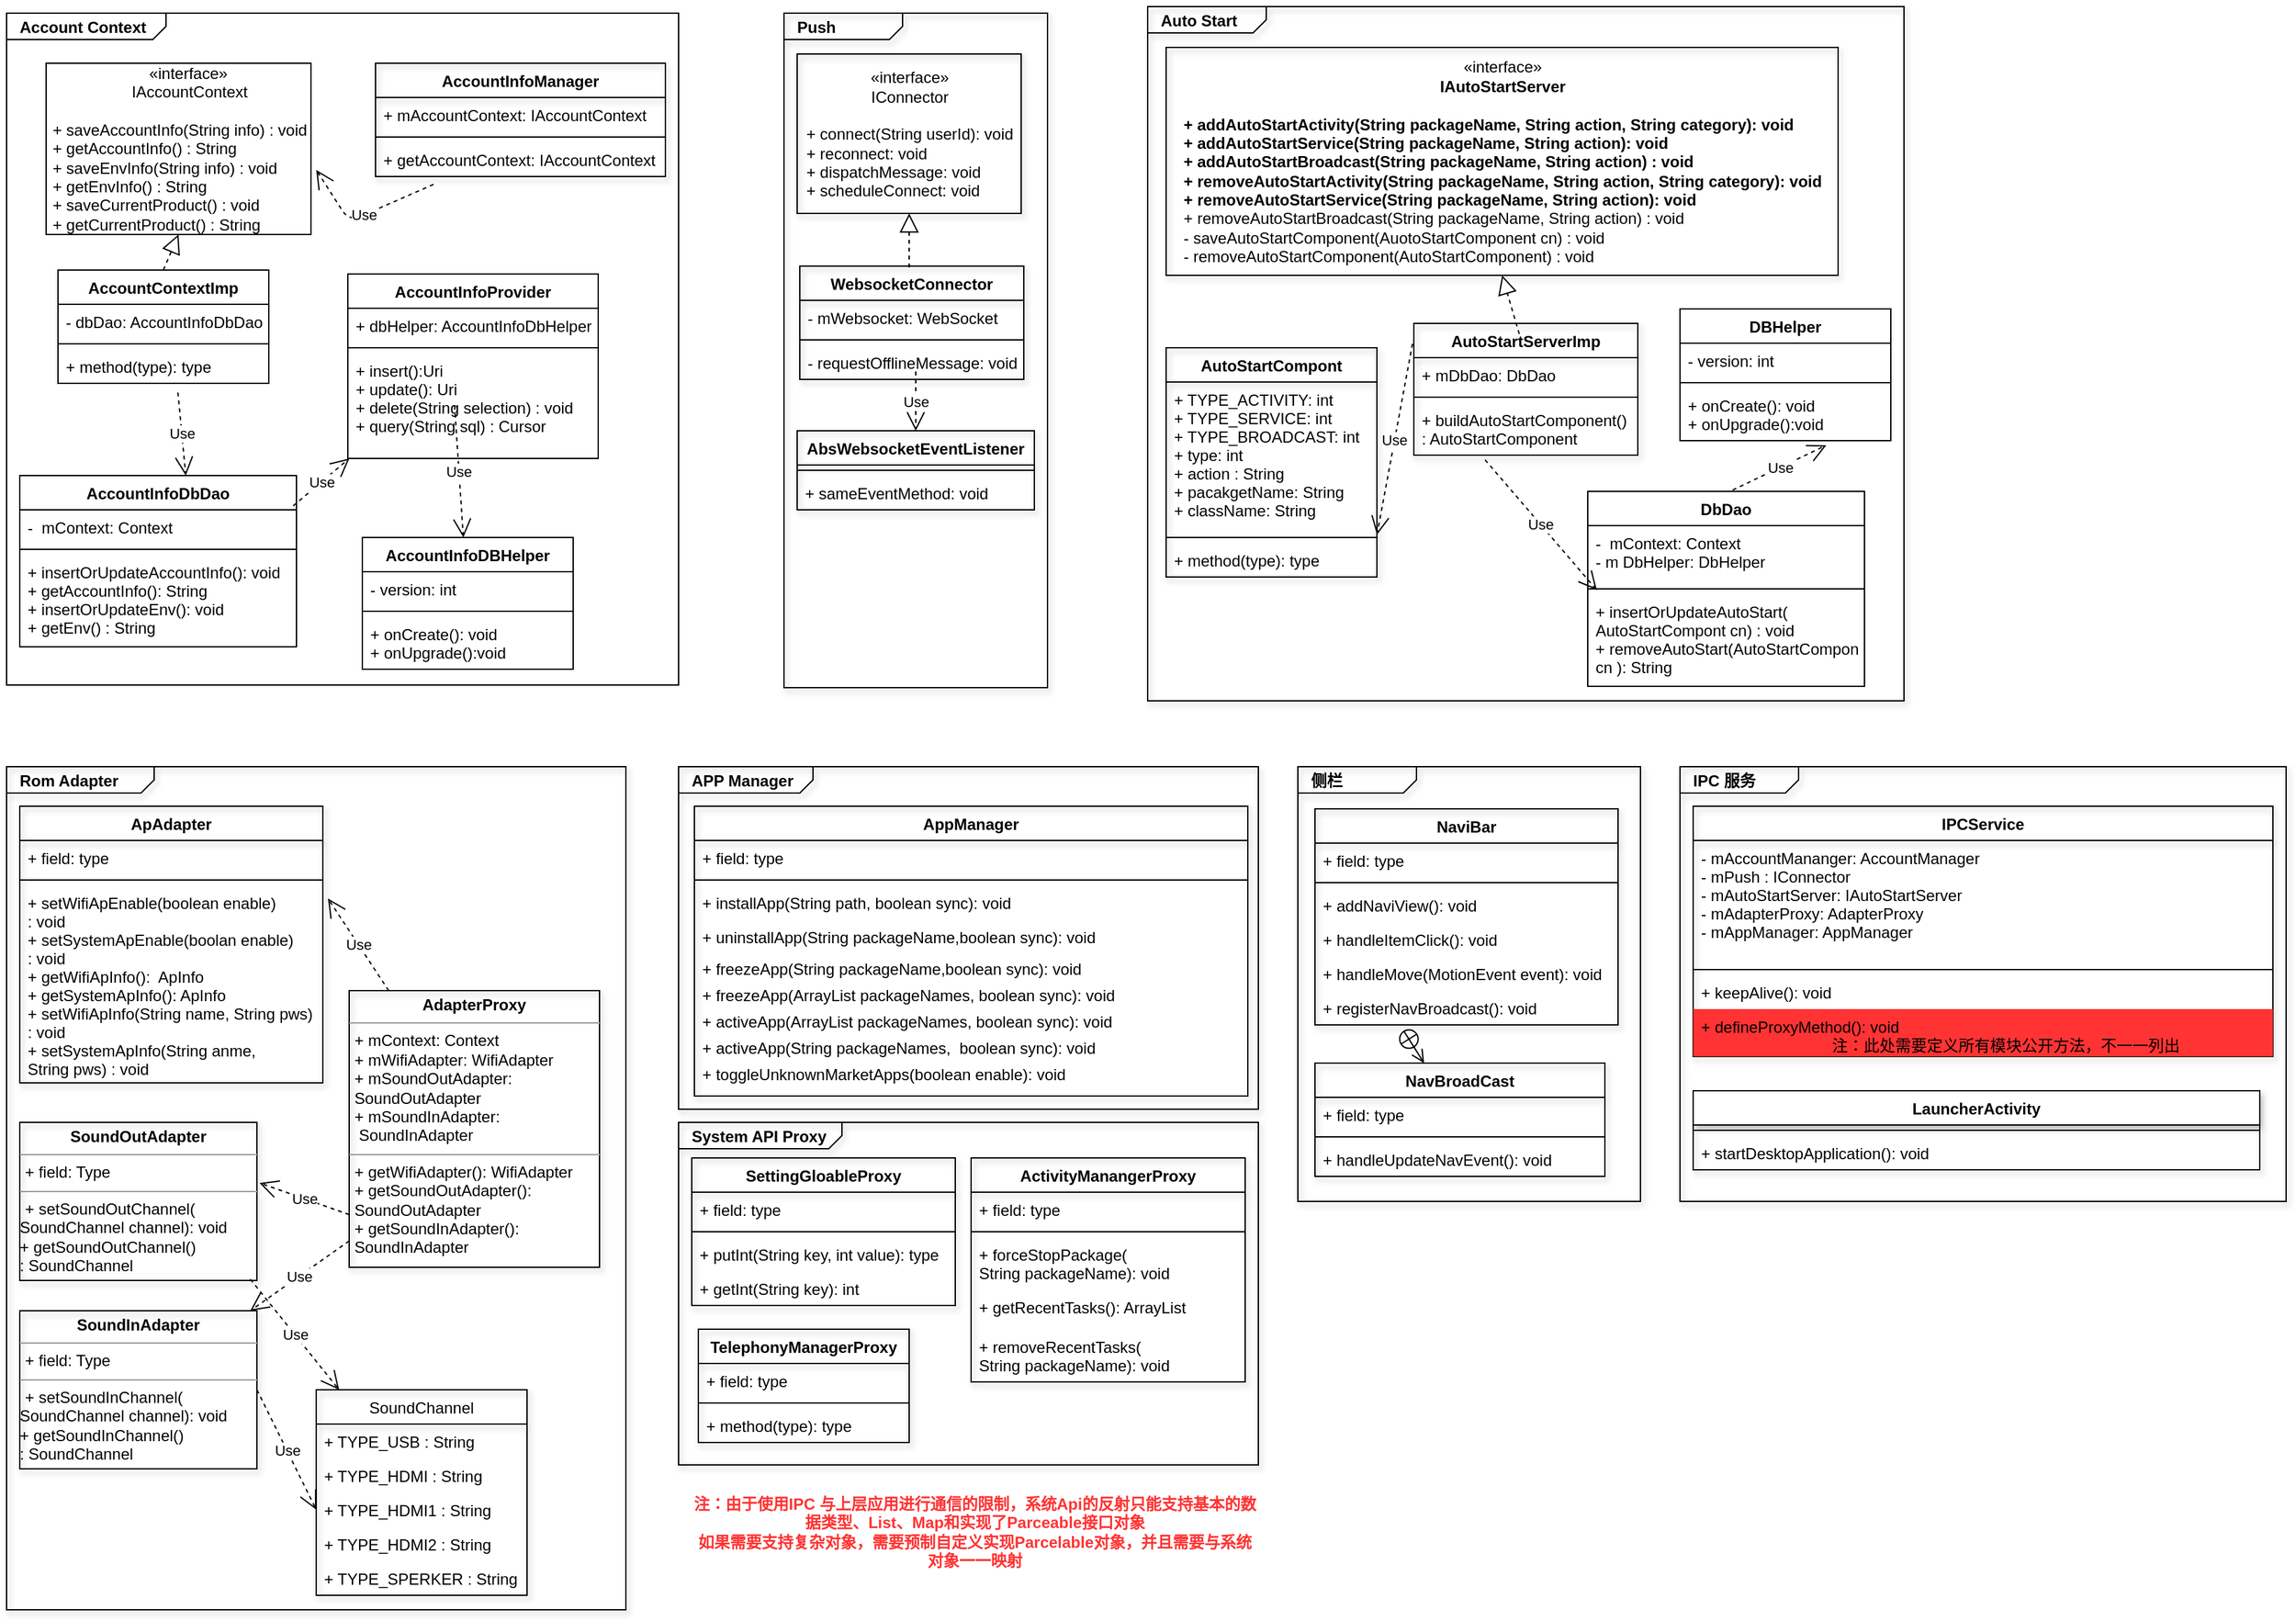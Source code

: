<mxfile version="10.7.7" type="device"><diagram name="Page-1" id="929967ad-93f9-6ef4-fab6-5d389245f69c"><mxGraphModel dx="1334" dy="842" grid="1" gridSize="10" guides="1" tooltips="1" connect="1" arrows="1" fold="1" page="1" pageScale="1.5" pageWidth="1169" pageHeight="826" background="none" math="0" shadow="0"><root><mxCell id="0" style=";html=1;"/><mxCell id="1" style=";html=1;" parent="0"/><mxCell id="_8UnhW9cyF7HnVSQ5-ao-3" value="&lt;p style=&quot;margin: 0px ; margin-top: 4px ; margin-left: 10px ; text-align: left&quot;&gt;&lt;b&gt;Account Context&lt;/b&gt;&lt;/p&gt;&lt;p style=&quot;margin: 0px ; margin-top: 4px ; margin-left: 10px ; text-align: left&quot;&gt;&lt;b&gt;&lt;br&gt;&lt;/b&gt;&lt;/p&gt;" style="html=1;shape=mxgraph.sysml.package;xSize=90;align=left;spacingLeft=10;overflow=fill;strokeWidth=1;recursiveResize=0;labelX=121;" vertex="1" parent="1"><mxGeometry x="10" y="8" width="510" height="510" as="geometry"/></mxCell><object label="&lt;div style=&quot;text-align: left&quot;&gt;&lt;span&gt;&amp;nbsp; &amp;nbsp; &amp;nbsp; &amp;nbsp; &amp;nbsp; &amp;nbsp; &amp;nbsp; &amp;nbsp; &amp;nbsp; &amp;nbsp; &amp;nbsp; «interface»&lt;/span&gt;&lt;/div&gt;&lt;div style=&quot;text-align: left&quot;&gt;&lt;span&gt;&amp;nbsp; &amp;nbsp; &amp;nbsp; &amp;nbsp; &amp;nbsp; &amp;nbsp; &amp;nbsp; &amp;nbsp; &amp;nbsp; IAccountContext&lt;/span&gt;&lt;/div&gt;&lt;div style=&quot;text-align: left&quot;&gt;&lt;span&gt;&lt;br&gt;&lt;/span&gt;&lt;/div&gt;&lt;div style=&quot;text-align: left&quot;&gt;&lt;span&gt;+ saveAccountInfo(String info) : void&lt;/span&gt;&lt;/div&gt;&lt;div style=&quot;text-align: left&quot;&gt;&lt;span&gt;+ getAccountInfo() : String&lt;/span&gt;&lt;/div&gt;&lt;div style=&quot;text-align: left&quot;&gt;&lt;span&gt;+ saveEnvInfo(String info) : void&lt;/span&gt;&lt;/div&gt;&lt;div style=&quot;text-align: left&quot;&gt;&lt;span&gt;+ getEnvInfo() : String&lt;/span&gt;&lt;/div&gt;&lt;div style=&quot;text-align: left&quot;&gt;&lt;span&gt;+ saveCurrentProduct() : void&lt;/span&gt;&lt;/div&gt;&lt;div style=&quot;text-align: left&quot;&gt;&lt;span&gt;+ getCurrentProduct() : String&lt;/span&gt;&lt;/div&gt;" id="_8UnhW9cyF7HnVSQ5-ao-8"><mxCell style="html=1;" vertex="1" parent="1"><mxGeometry x="40" y="46" width="201" height="130" as="geometry"/></mxCell></object><mxCell id="_8UnhW9cyF7HnVSQ5-ao-11" value="AccountContextImp" style="swimlane;fontStyle=1;align=center;verticalAlign=top;childLayout=stackLayout;horizontal=1;startSize=26;horizontalStack=0;resizeParent=1;resizeParentMax=0;resizeLast=0;collapsible=1;marginBottom=0;" vertex="1" parent="1"><mxGeometry x="49" y="203" width="160" height="86" as="geometry"><mxRectangle x="380" y="640" width="140" height="26" as="alternateBounds"/></mxGeometry></mxCell><mxCell id="_8UnhW9cyF7HnVSQ5-ao-12" value="- dbDao: AccountInfoDbDao" style="text;strokeColor=none;fillColor=none;align=left;verticalAlign=top;spacingLeft=4;spacingRight=4;overflow=hidden;rotatable=0;points=[[0,0.5],[1,0.5]];portConstraint=eastwest;" vertex="1" parent="_8UnhW9cyF7HnVSQ5-ao-11"><mxGeometry y="26" width="160" height="26" as="geometry"/></mxCell><mxCell id="_8UnhW9cyF7HnVSQ5-ao-13" value="" style="line;strokeWidth=1;fillColor=none;align=left;verticalAlign=middle;spacingTop=-1;spacingLeft=3;spacingRight=3;rotatable=0;labelPosition=right;points=[];portConstraint=eastwest;" vertex="1" parent="_8UnhW9cyF7HnVSQ5-ao-11"><mxGeometry y="52" width="160" height="8" as="geometry"/></mxCell><mxCell id="_8UnhW9cyF7HnVSQ5-ao-14" value="+ method(type): type" style="text;strokeColor=none;fillColor=none;align=left;verticalAlign=top;spacingLeft=4;spacingRight=4;overflow=hidden;rotatable=0;points=[[0,0.5],[1,0.5]];portConstraint=eastwest;" vertex="1" parent="_8UnhW9cyF7HnVSQ5-ao-11"><mxGeometry y="60" width="160" height="26" as="geometry"/></mxCell><mxCell id="_8UnhW9cyF7HnVSQ5-ao-16" value="" style="endArrow=block;dashed=1;endFill=0;endSize=12;html=1;entryX=0.5;entryY=1;entryDx=0;entryDy=0;exitX=0.5;exitY=0;exitDx=0;exitDy=0;" edge="1" parent="1" source="_8UnhW9cyF7HnVSQ5-ao-11" target="_8UnhW9cyF7HnVSQ5-ao-8"><mxGeometry width="160" relative="1" as="geometry"><mxPoint x="90" y="183.5" as="sourcePoint"/><mxPoint x="250" y="183.5" as="targetPoint"/></mxGeometry></mxCell><mxCell id="_8UnhW9cyF7HnVSQ5-ao-18" value="AccountInfoProvider" style="swimlane;fontStyle=1;align=center;verticalAlign=top;childLayout=stackLayout;horizontal=1;startSize=26;horizontalStack=0;resizeParent=1;resizeParentMax=0;resizeLast=0;collapsible=1;marginBottom=0;" vertex="1" parent="1"><mxGeometry x="269" y="206" width="190" height="140" as="geometry"/></mxCell><mxCell id="_8UnhW9cyF7HnVSQ5-ao-19" value="+ dbHelper: AccountInfoDbHelper" style="text;strokeColor=none;fillColor=none;align=left;verticalAlign=top;spacingLeft=4;spacingRight=4;overflow=hidden;rotatable=0;points=[[0,0.5],[1,0.5]];portConstraint=eastwest;" vertex="1" parent="_8UnhW9cyF7HnVSQ5-ao-18"><mxGeometry y="26" width="190" height="26" as="geometry"/></mxCell><mxCell id="_8UnhW9cyF7HnVSQ5-ao-20" value="" style="line;strokeWidth=1;fillColor=none;align=left;verticalAlign=middle;spacingTop=-1;spacingLeft=3;spacingRight=3;rotatable=0;labelPosition=right;points=[];portConstraint=eastwest;" vertex="1" parent="_8UnhW9cyF7HnVSQ5-ao-18"><mxGeometry y="52" width="190" height="8" as="geometry"/></mxCell><mxCell id="_8UnhW9cyF7HnVSQ5-ao-21" value="+ insert():Uri&#10;+ update(): Uri&#10;+ delete(String selection) : void&#10;+ query(String sql) : Cursor&#10;" style="text;strokeColor=none;fillColor=none;align=left;verticalAlign=top;spacingLeft=4;spacingRight=4;overflow=hidden;rotatable=0;points=[[0,0.5],[1,0.5]];portConstraint=eastwest;" vertex="1" parent="_8UnhW9cyF7HnVSQ5-ao-18"><mxGeometry y="60" width="190" height="80" as="geometry"/></mxCell><mxCell id="_8UnhW9cyF7HnVSQ5-ao-30" value="Use" style="endArrow=open;endSize=12;dashed=1;html=1;" edge="1" parent="_8UnhW9cyF7HnVSQ5-ao-18" target="_8UnhW9cyF7HnVSQ5-ao-22"><mxGeometry width="160" relative="1" as="geometry"><mxPoint x="81" y="100" as="sourcePoint"/><mxPoint x="241" y="80" as="targetPoint"/></mxGeometry></mxCell><mxCell id="_8UnhW9cyF7HnVSQ5-ao-22" value="AccountInfoDBHelper" style="swimlane;fontStyle=1;align=center;verticalAlign=top;childLayout=stackLayout;horizontal=1;startSize=26;horizontalStack=0;resizeParent=1;resizeParentMax=0;resizeLast=0;collapsible=1;marginBottom=0;shadow=0;fillColor=none;" vertex="1" parent="1"><mxGeometry x="280" y="406" width="160" height="100" as="geometry"/></mxCell><mxCell id="_8UnhW9cyF7HnVSQ5-ao-23" value="- version: int" style="text;strokeColor=none;fillColor=none;align=left;verticalAlign=top;spacingLeft=4;spacingRight=4;overflow=hidden;rotatable=0;points=[[0,0.5],[1,0.5]];portConstraint=eastwest;" vertex="1" parent="_8UnhW9cyF7HnVSQ5-ao-22"><mxGeometry y="26" width="160" height="26" as="geometry"/></mxCell><mxCell id="_8UnhW9cyF7HnVSQ5-ao-24" value="" style="line;strokeWidth=1;fillColor=none;align=left;verticalAlign=middle;spacingTop=-1;spacingLeft=3;spacingRight=3;rotatable=0;labelPosition=right;points=[];portConstraint=eastwest;" vertex="1" parent="_8UnhW9cyF7HnVSQ5-ao-22"><mxGeometry y="52" width="160" height="8" as="geometry"/></mxCell><mxCell id="_8UnhW9cyF7HnVSQ5-ao-25" value="+ onCreate(): void&#10;+ onUpgrade():void" style="text;strokeColor=none;fillColor=none;align=left;verticalAlign=top;spacingLeft=4;spacingRight=4;overflow=hidden;rotatable=0;points=[[0,0.5],[1,0.5]];portConstraint=eastwest;shadow=1;flipV=1;flipH=1;" vertex="1" parent="_8UnhW9cyF7HnVSQ5-ao-22"><mxGeometry y="60" width="160" height="40" as="geometry"/></mxCell><mxCell id="_8UnhW9cyF7HnVSQ5-ao-26" value="AccountInfoDbDao" style="swimlane;fontStyle=1;align=center;verticalAlign=top;childLayout=stackLayout;horizontal=1;startSize=26;horizontalStack=0;resizeParent=1;resizeParentMax=0;resizeLast=0;collapsible=1;marginBottom=0;" vertex="1" parent="1"><mxGeometry x="20" y="359" width="210" height="130" as="geometry"/></mxCell><mxCell id="_8UnhW9cyF7HnVSQ5-ao-27" value="-  mContext: Context" style="text;strokeColor=none;fillColor=none;align=left;verticalAlign=top;spacingLeft=4;spacingRight=4;overflow=hidden;rotatable=0;points=[[0,0.5],[1,0.5]];portConstraint=eastwest;" vertex="1" parent="_8UnhW9cyF7HnVSQ5-ao-26"><mxGeometry y="26" width="210" height="26" as="geometry"/></mxCell><mxCell id="_8UnhW9cyF7HnVSQ5-ao-28" value="" style="line;strokeWidth=1;fillColor=none;align=left;verticalAlign=middle;spacingTop=-1;spacingLeft=3;spacingRight=3;rotatable=0;labelPosition=right;points=[];portConstraint=eastwest;" vertex="1" parent="_8UnhW9cyF7HnVSQ5-ao-26"><mxGeometry y="52" width="210" height="8" as="geometry"/></mxCell><mxCell id="_8UnhW9cyF7HnVSQ5-ao-29" value="+ insertOrUpdateAccountInfo(): void&#10;+ getAccountInfo(): String&#10;+ insertOrUpdateEnv(): void&#10;+ getEnv() : String&#10;" style="text;strokeColor=none;fillColor=none;align=left;verticalAlign=top;spacingLeft=4;spacingRight=4;overflow=hidden;rotatable=0;points=[[0,0.5],[1,0.5]];portConstraint=eastwest;" vertex="1" parent="_8UnhW9cyF7HnVSQ5-ao-26"><mxGeometry y="60" width="210" height="70" as="geometry"/></mxCell><mxCell id="_8UnhW9cyF7HnVSQ5-ao-31" value="Use" style="endArrow=open;endSize=12;dashed=1;html=1;entryX=0.6;entryY=0;entryDx=0;entryDy=0;entryPerimeter=0;exitX=0.569;exitY=1.269;exitDx=0;exitDy=0;exitPerimeter=0;" edge="1" parent="1" source="_8UnhW9cyF7HnVSQ5-ao-14" target="_8UnhW9cyF7HnVSQ5-ao-26"><mxGeometry width="160" relative="1" as="geometry"><mxPoint x="360" y="296" as="sourcePoint"/><mxPoint x="359.518" y="336" as="targetPoint"/><Array as="points"/></mxGeometry></mxCell><mxCell id="_8UnhW9cyF7HnVSQ5-ao-32" value="Use" style="endArrow=open;endSize=12;dashed=1;html=1;exitX=0.988;exitY=-0.115;exitDx=0;exitDy=0;exitPerimeter=0;entryX=0.006;entryY=1;entryDx=0;entryDy=0;entryPerimeter=0;" edge="1" parent="1" source="_8UnhW9cyF7HnVSQ5-ao-27" target="_8UnhW9cyF7HnVSQ5-ao-21"><mxGeometry width="160" relative="1" as="geometry"><mxPoint x="140" y="354.5" as="sourcePoint"/><mxPoint x="300" y="354.5" as="targetPoint"/></mxGeometry></mxCell><mxCell id="_8UnhW9cyF7HnVSQ5-ao-36" value="AccountInfoManager" style="swimlane;fontStyle=1;align=center;verticalAlign=top;childLayout=stackLayout;horizontal=1;startSize=26;horizontalStack=0;resizeParent=1;resizeParentMax=0;resizeLast=0;collapsible=1;marginBottom=0;shadow=1;fillColor=none;" vertex="1" parent="1"><mxGeometry x="290" y="46" width="220" height="86" as="geometry"/></mxCell><mxCell id="_8UnhW9cyF7HnVSQ5-ao-37" value="+ mAccountContext: IAccountContext" style="text;strokeColor=none;fillColor=none;align=left;verticalAlign=top;spacingLeft=4;spacingRight=4;overflow=hidden;rotatable=0;points=[[0,0.5],[1,0.5]];portConstraint=eastwest;" vertex="1" parent="_8UnhW9cyF7HnVSQ5-ao-36"><mxGeometry y="26" width="220" height="26" as="geometry"/></mxCell><mxCell id="_8UnhW9cyF7HnVSQ5-ao-38" value="" style="line;strokeWidth=1;fillColor=none;align=left;verticalAlign=middle;spacingTop=-1;spacingLeft=3;spacingRight=3;rotatable=0;labelPosition=right;points=[];portConstraint=eastwest;" vertex="1" parent="_8UnhW9cyF7HnVSQ5-ao-36"><mxGeometry y="52" width="220" height="8" as="geometry"/></mxCell><mxCell id="_8UnhW9cyF7HnVSQ5-ao-39" value="+ getAccountContext: IAccountContext" style="text;strokeColor=none;fillColor=none;align=left;verticalAlign=top;spacingLeft=4;spacingRight=4;overflow=hidden;rotatable=0;points=[[0,0.5],[1,0.5]];portConstraint=eastwest;" vertex="1" parent="_8UnhW9cyF7HnVSQ5-ao-36"><mxGeometry y="60" width="220" height="26" as="geometry"/></mxCell><mxCell id="_8UnhW9cyF7HnVSQ5-ao-40" value="Use" style="endArrow=open;endSize=12;dashed=1;html=1;exitX=0.2;exitY=1.231;exitDx=0;exitDy=0;exitPerimeter=0;entryX=1.02;entryY=0.623;entryDx=0;entryDy=0;entryPerimeter=0;" edge="1" parent="1" source="_8UnhW9cyF7HnVSQ5-ao-39" target="_8UnhW9cyF7HnVSQ5-ao-8"><mxGeometry width="160" relative="1" as="geometry"><mxPoint x="290" y="156" as="sourcePoint"/><mxPoint x="450" y="156" as="targetPoint"/><Array as="points"><mxPoint x="270" y="166"/></Array></mxGeometry></mxCell><mxCell id="_8UnhW9cyF7HnVSQ5-ao-42" value="&lt;p style=&quot;margin: 0px ; margin-top: 4px ; margin-left: 10px ; text-align: left&quot;&gt;&lt;b&gt;Push&lt;/b&gt;&lt;/p&gt;" style="html=1;shape=mxgraph.sysml.package;xSize=90;align=left;spacingLeft=10;overflow=fill;strokeWidth=1;recursiveResize=0;shadow=1;fillColor=none;" vertex="1" parent="1"><mxGeometry x="600" y="8" width="200" height="512" as="geometry"/></mxCell><mxCell id="_8UnhW9cyF7HnVSQ5-ao-46" value="&lt;div style=&quot;text-align: center&quot;&gt;&lt;span&gt;«interface»&lt;/span&gt;&lt;/div&gt;&lt;div style=&quot;text-align: center&quot;&gt;&lt;span&gt;IConnector&lt;/span&gt;&lt;/div&gt;&lt;div style=&quot;text-align: center&quot;&gt;&lt;span&gt;&lt;br&gt;&lt;/span&gt;&lt;/div&gt;&lt;div style=&quot;text-align: left&quot;&gt;&lt;span&gt;+ connect(String userId): void&lt;/span&gt;&lt;/div&gt;&lt;div style=&quot;text-align: left&quot;&gt;&lt;span&gt;+ reconnect: void&lt;/span&gt;&lt;/div&gt;&lt;div style=&quot;text-align: left&quot;&gt;&lt;span&gt;+ dispatchMessage: void&lt;/span&gt;&lt;/div&gt;&lt;div style=&quot;text-align: left&quot;&gt;&lt;span&gt;+ scheduleConnect: void&lt;/span&gt;&lt;/div&gt;" style="html=1;shadow=1;fillColor=none;" vertex="1" parent="1"><mxGeometry x="610" y="39" width="170" height="121" as="geometry"/></mxCell><mxCell id="_8UnhW9cyF7HnVSQ5-ao-51" value="" style="endArrow=block;dashed=1;endFill=0;endSize=12;html=1;entryX=0.5;entryY=1;entryDx=0;entryDy=0;" edge="1" parent="1" target="_8UnhW9cyF7HnVSQ5-ao-46"><mxGeometry width="160" relative="1" as="geometry"><mxPoint x="695" y="201" as="sourcePoint"/><mxPoint x="695" y="41" as="targetPoint"/></mxGeometry></mxCell><mxCell id="_8UnhW9cyF7HnVSQ5-ao-58" value="WebsocketConnector" style="swimlane;fontStyle=1;align=center;verticalAlign=top;childLayout=stackLayout;horizontal=1;startSize=26;horizontalStack=0;resizeParent=1;resizeParentMax=0;resizeLast=0;collapsible=1;marginBottom=0;shadow=1;fillColor=none;" vertex="1" parent="1"><mxGeometry x="612" y="200" width="170" height="86" as="geometry"/></mxCell><mxCell id="_8UnhW9cyF7HnVSQ5-ao-59" value="- mWebsocket: WebSocket" style="text;strokeColor=none;fillColor=none;align=left;verticalAlign=top;spacingLeft=4;spacingRight=4;overflow=hidden;rotatable=0;points=[[0,0.5],[1,0.5]];portConstraint=eastwest;" vertex="1" parent="_8UnhW9cyF7HnVSQ5-ao-58"><mxGeometry y="26" width="170" height="26" as="geometry"/></mxCell><mxCell id="_8UnhW9cyF7HnVSQ5-ao-60" value="" style="line;strokeWidth=1;fillColor=none;align=left;verticalAlign=middle;spacingTop=-1;spacingLeft=3;spacingRight=3;rotatable=0;labelPosition=right;points=[];portConstraint=eastwest;" vertex="1" parent="_8UnhW9cyF7HnVSQ5-ao-58"><mxGeometry y="52" width="170" height="8" as="geometry"/></mxCell><mxCell id="_8UnhW9cyF7HnVSQ5-ao-61" value="- requestOfflineMessage: void" style="text;strokeColor=none;fillColor=none;align=left;verticalAlign=top;spacingLeft=4;spacingRight=4;overflow=hidden;rotatable=0;points=[[0,0.5],[1,0.5]];portConstraint=eastwest;" vertex="1" parent="_8UnhW9cyF7HnVSQ5-ao-58"><mxGeometry y="60" width="170" height="26" as="geometry"/></mxCell><mxCell id="_8UnhW9cyF7HnVSQ5-ao-66" value="Use" style="endArrow=open;endSize=12;dashed=1;html=1;entryX=0.5;entryY=0;entryDx=0;entryDy=0;" edge="1" parent="_8UnhW9cyF7HnVSQ5-ao-58" target="_8UnhW9cyF7HnVSQ5-ao-62"><mxGeometry width="160" relative="1" as="geometry"><mxPoint x="88" y="80" as="sourcePoint"/><mxPoint x="248" y="80" as="targetPoint"/></mxGeometry></mxCell><mxCell id="_8UnhW9cyF7HnVSQ5-ao-62" value="AbsWebsocketEventListener" style="swimlane;fontStyle=1;align=center;verticalAlign=top;childLayout=stackLayout;horizontal=1;startSize=26;horizontalStack=0;resizeParent=1;resizeParentMax=0;resizeLast=0;collapsible=1;marginBottom=0;shadow=1;fillColor=none;" vertex="1" parent="1"><mxGeometry x="610" y="325" width="180" height="60" as="geometry"/></mxCell><mxCell id="_8UnhW9cyF7HnVSQ5-ao-64" value="" style="line;strokeWidth=1;fillColor=none;align=left;verticalAlign=middle;spacingTop=-1;spacingLeft=3;spacingRight=3;rotatable=0;labelPosition=right;points=[];portConstraint=eastwest;" vertex="1" parent="_8UnhW9cyF7HnVSQ5-ao-62"><mxGeometry y="26" width="180" height="8" as="geometry"/></mxCell><mxCell id="_8UnhW9cyF7HnVSQ5-ao-65" value="+ sameEventMethod: void" style="text;strokeColor=none;fillColor=none;align=left;verticalAlign=top;spacingLeft=4;spacingRight=4;overflow=hidden;rotatable=0;points=[[0,0.5],[1,0.5]];portConstraint=eastwest;" vertex="1" parent="_8UnhW9cyF7HnVSQ5-ao-62"><mxGeometry y="34" width="180" height="26" as="geometry"/></mxCell><mxCell id="_8UnhW9cyF7HnVSQ5-ao-67" value="&lt;p style=&quot;margin: 0px ; margin-top: 4px ; margin-left: 10px ; text-align: left&quot;&gt;&lt;b&gt;Auto Start&lt;/b&gt;&lt;/p&gt;" style="html=1;shape=mxgraph.sysml.package;xSize=90;align=left;spacingLeft=10;overflow=fill;strokeWidth=1;recursiveResize=0;shadow=1;fillColor=none;" vertex="1" parent="1"><mxGeometry x="876" y="3" width="574" height="527" as="geometry"/></mxCell><mxCell id="_8UnhW9cyF7HnVSQ5-ao-71" value="«interface»&lt;br&gt;&lt;b&gt;IAutoStartServer&lt;/b&gt;&lt;br&gt;&lt;br&gt;&lt;div style=&quot;font-weight: bold ; text-align: left&quot;&gt;&lt;b&gt;+ addAutoStartActivity(String packageName,&amp;nbsp;&lt;/b&gt;&lt;b&gt;String action, String category): void&lt;/b&gt;&lt;/div&gt;&lt;div style=&quot;font-weight: bold ; text-align: left&quot;&gt;&lt;b&gt;+ addAutoStartService(String packageName,&amp;nbsp;&lt;/b&gt;&lt;b&gt;String action): void&lt;/b&gt;&lt;/div&gt;&lt;div style=&quot;font-weight: bold ; text-align: left&quot;&gt;+ addAutoStartBroadcast(String packageName,&amp;nbsp;&lt;span&gt;String action) : void&lt;/span&gt;&lt;/div&gt;&lt;div style=&quot;text-align: left&quot;&gt;&lt;div&gt;&lt;b&gt;+ removeAutoStartActivity(String packageName,&amp;nbsp;&lt;/b&gt;&lt;b&gt;String action, String category): void&lt;/b&gt;&lt;/div&gt;&lt;div&gt;&lt;b&gt;+ removeAutoStartService(String packageName,&amp;nbsp;&lt;/b&gt;&lt;b&gt;String action): void&lt;/b&gt;&lt;/div&gt;&lt;div&gt;+ removeAutoStartBroadcast(String packageName,&amp;nbsp;&lt;span&gt;String action) : void&lt;/span&gt;&lt;/div&gt;&lt;div&gt;- saveAutoStartComponent(AuotoStartComponent cn)&amp;nbsp;&lt;span&gt;: void&lt;/span&gt;&lt;/div&gt;&lt;div&gt;- removeAutoStartComponent(&lt;span&gt;AutoStartComponent) : void&lt;/span&gt;&lt;/div&gt;&lt;/div&gt;" style="html=1;shadow=1;fillColor=none;" vertex="1" parent="1"><mxGeometry x="890" y="34" width="510" height="173" as="geometry"/></mxCell><mxCell id="_8UnhW9cyF7HnVSQ5-ao-72" value="AutoStartCompont" style="swimlane;fontStyle=1;align=center;verticalAlign=top;childLayout=stackLayout;horizontal=1;startSize=26;horizontalStack=0;resizeParent=1;resizeParentMax=0;resizeLast=0;collapsible=1;marginBottom=0;shadow=1;fillColor=none;" vertex="1" parent="1"><mxGeometry x="890" y="262" width="160" height="174" as="geometry"/></mxCell><mxCell id="_8UnhW9cyF7HnVSQ5-ao-73" value="+ TYPE_ACTIVITY: int&#10;+ TYPE_SERVICE: int&#10;+ TYPE_BROADCAST: int&#10;+ type: int&#10;+ action : String&#10;+ pacakgetName: String&#10;+ className: String" style="text;strokeColor=none;fillColor=none;align=left;verticalAlign=top;spacingLeft=4;spacingRight=4;overflow=hidden;rotatable=0;points=[[0,0.5],[1,0.5]];portConstraint=eastwest;" vertex="1" parent="_8UnhW9cyF7HnVSQ5-ao-72"><mxGeometry y="26" width="160" height="114" as="geometry"/></mxCell><mxCell id="_8UnhW9cyF7HnVSQ5-ao-74" value="" style="line;strokeWidth=1;fillColor=none;align=left;verticalAlign=middle;spacingTop=-1;spacingLeft=3;spacingRight=3;rotatable=0;labelPosition=right;points=[];portConstraint=eastwest;" vertex="1" parent="_8UnhW9cyF7HnVSQ5-ao-72"><mxGeometry y="140" width="160" height="8" as="geometry"/></mxCell><mxCell id="_8UnhW9cyF7HnVSQ5-ao-75" value="+ method(type): type" style="text;strokeColor=none;fillColor=none;align=left;verticalAlign=top;spacingLeft=4;spacingRight=4;overflow=hidden;rotatable=0;points=[[0,0.5],[1,0.5]];portConstraint=eastwest;" vertex="1" parent="_8UnhW9cyF7HnVSQ5-ao-72"><mxGeometry y="148" width="160" height="26" as="geometry"/></mxCell><mxCell id="_8UnhW9cyF7HnVSQ5-ao-76" value="AutoStartServerImp" style="swimlane;fontStyle=1;align=center;verticalAlign=top;childLayout=stackLayout;horizontal=1;startSize=26;horizontalStack=0;resizeParent=1;resizeParentMax=0;resizeLast=0;collapsible=1;marginBottom=0;shadow=1;fillColor=none;" vertex="1" parent="1"><mxGeometry x="1078" y="243.5" width="170" height="100" as="geometry"/></mxCell><mxCell id="_8UnhW9cyF7HnVSQ5-ao-82" value="" style="endArrow=block;dashed=1;endFill=0;endSize=12;html=1;entryX=0.5;entryY=1;entryDx=0;entryDy=0;" edge="1" parent="_8UnhW9cyF7HnVSQ5-ao-76" target="_8UnhW9cyF7HnVSQ5-ao-71"><mxGeometry width="160" relative="1" as="geometry"><mxPoint x="80" y="8" as="sourcePoint"/><mxPoint x="240" y="8" as="targetPoint"/></mxGeometry></mxCell><mxCell id="_8UnhW9cyF7HnVSQ5-ao-77" value="+ mDbDao: DbDao" style="text;strokeColor=none;fillColor=none;align=left;verticalAlign=top;spacingLeft=4;spacingRight=4;overflow=hidden;rotatable=0;points=[[0,0.5],[1,0.5]];portConstraint=eastwest;" vertex="1" parent="_8UnhW9cyF7HnVSQ5-ao-76"><mxGeometry y="26" width="170" height="26" as="geometry"/></mxCell><mxCell id="_8UnhW9cyF7HnVSQ5-ao-78" value="" style="line;strokeWidth=1;fillColor=none;align=left;verticalAlign=middle;spacingTop=-1;spacingLeft=3;spacingRight=3;rotatable=0;labelPosition=right;points=[];portConstraint=eastwest;" vertex="1" parent="_8UnhW9cyF7HnVSQ5-ao-76"><mxGeometry y="52" width="170" height="8" as="geometry"/></mxCell><mxCell id="_8UnhW9cyF7HnVSQ5-ao-79" value="+ buildAutoStartComponent()&#10;: AutoStartComponent" style="text;strokeColor=none;fillColor=none;align=left;verticalAlign=top;spacingLeft=4;spacingRight=4;overflow=hidden;rotatable=0;points=[[0,0.5],[1,0.5]];portConstraint=eastwest;" vertex="1" parent="_8UnhW9cyF7HnVSQ5-ao-76"><mxGeometry y="60" width="170" height="40" as="geometry"/></mxCell><mxCell id="_8UnhW9cyF7HnVSQ5-ao-80" value="Use" style="endArrow=open;endSize=12;dashed=1;html=1;exitX=-0.006;exitY=0.155;exitDx=0;exitDy=0;exitPerimeter=0;entryX=1;entryY=1.018;entryDx=0;entryDy=0;entryPerimeter=0;" edge="1" parent="1" source="_8UnhW9cyF7HnVSQ5-ao-76" target="_8UnhW9cyF7HnVSQ5-ao-73"><mxGeometry width="160" relative="1" as="geometry"><mxPoint x="990" y="220" as="sourcePoint"/><mxPoint x="1150" y="200" as="targetPoint"/></mxGeometry></mxCell><mxCell id="_8UnhW9cyF7HnVSQ5-ao-83" value="DBHelper" style="swimlane;fontStyle=1;align=center;verticalAlign=top;childLayout=stackLayout;horizontal=1;startSize=26;horizontalStack=0;resizeParent=1;resizeParentMax=0;resizeLast=0;collapsible=1;marginBottom=0;shadow=0;fillColor=none;" vertex="1" parent="1"><mxGeometry x="1280" y="232.5" width="160" height="100" as="geometry"/></mxCell><mxCell id="_8UnhW9cyF7HnVSQ5-ao-84" value="- version: int" style="text;strokeColor=none;fillColor=none;align=left;verticalAlign=top;spacingLeft=4;spacingRight=4;overflow=hidden;rotatable=0;points=[[0,0.5],[1,0.5]];portConstraint=eastwest;" vertex="1" parent="_8UnhW9cyF7HnVSQ5-ao-83"><mxGeometry y="26" width="160" height="26" as="geometry"/></mxCell><mxCell id="_8UnhW9cyF7HnVSQ5-ao-85" value="" style="line;strokeWidth=1;fillColor=none;align=left;verticalAlign=middle;spacingTop=-1;spacingLeft=3;spacingRight=3;rotatable=0;labelPosition=right;points=[];portConstraint=eastwest;" vertex="1" parent="_8UnhW9cyF7HnVSQ5-ao-83"><mxGeometry y="52" width="160" height="8" as="geometry"/></mxCell><mxCell id="_8UnhW9cyF7HnVSQ5-ao-86" value="+ onCreate(): void&#10;+ onUpgrade():void" style="text;strokeColor=none;fillColor=none;align=left;verticalAlign=top;spacingLeft=4;spacingRight=4;overflow=hidden;rotatable=0;points=[[0,0.5],[1,0.5]];portConstraint=eastwest;shadow=1;flipV=1;flipH=1;" vertex="1" parent="_8UnhW9cyF7HnVSQ5-ao-83"><mxGeometry y="60" width="160" height="40" as="geometry"/></mxCell><mxCell id="_8UnhW9cyF7HnVSQ5-ao-87" value="DbDao" style="swimlane;fontStyle=1;align=center;verticalAlign=top;childLayout=stackLayout;horizontal=1;startSize=26;horizontalStack=0;resizeParent=1;resizeParentMax=0;resizeLast=0;collapsible=1;marginBottom=0;" vertex="1" parent="1"><mxGeometry x="1210" y="371" width="210" height="148" as="geometry"/></mxCell><mxCell id="_8UnhW9cyF7HnVSQ5-ao-88" value="-  mContext: Context&#10;- m DbHelper: DbHelper&#10;" style="text;strokeColor=none;fillColor=none;align=left;verticalAlign=top;spacingLeft=4;spacingRight=4;overflow=hidden;rotatable=0;points=[[0,0.5],[1,0.5]];portConstraint=eastwest;" vertex="1" parent="_8UnhW9cyF7HnVSQ5-ao-87"><mxGeometry y="26" width="210" height="44" as="geometry"/></mxCell><mxCell id="_8UnhW9cyF7HnVSQ5-ao-89" value="" style="line;strokeWidth=1;fillColor=none;align=left;verticalAlign=middle;spacingTop=-1;spacingLeft=3;spacingRight=3;rotatable=0;labelPosition=right;points=[];portConstraint=eastwest;" vertex="1" parent="_8UnhW9cyF7HnVSQ5-ao-87"><mxGeometry y="70" width="210" height="8" as="geometry"/></mxCell><mxCell id="_8UnhW9cyF7HnVSQ5-ao-90" value="+ insertOrUpdateAutoStart(&#10;AutoStartCompont cn) : void&#10;+ removeAutoStart(AutoStartCompont&#10;cn ): String&#10;" style="text;strokeColor=none;fillColor=none;align=left;verticalAlign=top;spacingLeft=4;spacingRight=4;overflow=hidden;rotatable=0;points=[[0,0.5],[1,0.5]];portConstraint=eastwest;" vertex="1" parent="_8UnhW9cyF7HnVSQ5-ao-87"><mxGeometry y="78" width="210" height="70" as="geometry"/></mxCell><mxCell id="_8UnhW9cyF7HnVSQ5-ao-95" value="Use" style="endArrow=open;endSize=12;dashed=1;html=1;entryX=0.306;entryY=-0.087;entryDx=0;entryDy=0;entryPerimeter=0;" edge="1" parent="_8UnhW9cyF7HnVSQ5-ao-87" target="_8UnhW9cyF7HnVSQ5-ao-86"><mxGeometry width="160" relative="1" as="geometry"><mxPoint x="110" y="-1" as="sourcePoint"/><mxPoint x="270" y="-1" as="targetPoint"/></mxGeometry></mxCell><mxCell id="_8UnhW9cyF7HnVSQ5-ao-94" value="Use" style="endArrow=open;endSize=12;dashed=1;html=1;entryX=0.033;entryY=-0.043;entryDx=0;entryDy=0;entryPerimeter=0;exitX=0.318;exitY=1.088;exitDx=0;exitDy=0;exitPerimeter=0;" edge="1" parent="1" source="_8UnhW9cyF7HnVSQ5-ao-79" target="_8UnhW9cyF7HnVSQ5-ao-90"><mxGeometry width="160" relative="1" as="geometry"><mxPoint x="1130" y="330" as="sourcePoint"/><mxPoint x="1290" y="330" as="targetPoint"/></mxGeometry></mxCell><mxCell id="_8UnhW9cyF7HnVSQ5-ao-97" value="&lt;p style=&quot;margin: 0px ; margin-top: 4px ; margin-left: 10px ; text-align: left&quot;&gt;&lt;b&gt;Rom Adapter&lt;/b&gt;&lt;/p&gt;&lt;p style=&quot;margin: 0px ; margin-top: 4px ; margin-left: 10px ; text-align: left&quot;&gt;&lt;b&gt;&lt;br&gt;&lt;/b&gt;&lt;/p&gt;" style="html=1;shape=mxgraph.sysml.package;xSize=90;align=left;spacingLeft=10;overflow=fill;strokeWidth=1;recursiveResize=0;shadow=1;fillColor=none;labelX=112;" vertex="1" parent="1"><mxGeometry x="10" y="580" width="470" height="640" as="geometry"/></mxCell><mxCell id="_8UnhW9cyF7HnVSQ5-ao-101" value="ApAdapter" style="swimlane;fontStyle=1;align=center;verticalAlign=top;childLayout=stackLayout;horizontal=1;startSize=26;horizontalStack=0;resizeParent=1;resizeParentMax=0;resizeLast=0;collapsible=1;marginBottom=0;shadow=1;fillColor=none;" vertex="1" parent="1"><mxGeometry x="20" y="610" width="230" height="210" as="geometry"/></mxCell><mxCell id="_8UnhW9cyF7HnVSQ5-ao-102" value="+ field: type" style="text;strokeColor=none;fillColor=none;align=left;verticalAlign=top;spacingLeft=4;spacingRight=4;overflow=hidden;rotatable=0;points=[[0,0.5],[1,0.5]];portConstraint=eastwest;" vertex="1" parent="_8UnhW9cyF7HnVSQ5-ao-101"><mxGeometry y="26" width="230" height="26" as="geometry"/></mxCell><mxCell id="_8UnhW9cyF7HnVSQ5-ao-103" value="" style="line;strokeWidth=1;fillColor=none;align=left;verticalAlign=middle;spacingTop=-1;spacingLeft=3;spacingRight=3;rotatable=0;labelPosition=right;points=[];portConstraint=eastwest;" vertex="1" parent="_8UnhW9cyF7HnVSQ5-ao-101"><mxGeometry y="52" width="230" height="8" as="geometry"/></mxCell><mxCell id="_8UnhW9cyF7HnVSQ5-ao-104" value="+ setWifiApEnable(boolean enable) &#10;: void&#10;+ setSystemApEnable(boolan enable)&#10;: void&#10;+ getWifiApInfo():  ApInfo&#10;+ getSystemApInfo(): ApInfo&#10;+ setWifiApInfo(String name, String pws)&#10;: void&#10;+ setSystemApInfo(String anme,&#10;String pws) : void&#10;" style="text;strokeColor=none;fillColor=none;align=left;verticalAlign=top;spacingLeft=4;spacingRight=4;overflow=hidden;rotatable=0;points=[[0,0.5],[1,0.5]];portConstraint=eastwest;" vertex="1" parent="_8UnhW9cyF7HnVSQ5-ao-101"><mxGeometry y="60" width="230" height="150" as="geometry"/></mxCell><mxCell id="_8UnhW9cyF7HnVSQ5-ao-105" value="&lt;p style=&quot;margin: 0px ; margin-top: 4px ; text-align: center&quot;&gt;&lt;b&gt;SoundOutAdapter&lt;/b&gt;&lt;/p&gt;&lt;hr size=&quot;1&quot;&gt;&lt;p style=&quot;margin: 0px ; margin-left: 4px&quot;&gt;+ field: Type&lt;/p&gt;&lt;hr size=&quot;1&quot;&gt;&lt;p style=&quot;margin: 0px ; margin-left: 4px&quot;&gt;+ setSoundOutChannel(&lt;/p&gt;SoundChannel channel&lt;span&gt;): void&lt;br&gt;&lt;/span&gt;&lt;span&gt;+ getSoundOutChannel(&lt;/span&gt;&lt;span&gt;)&lt;br&gt;: SoundChannel&lt;/span&gt;&lt;span&gt;&lt;br&gt;&lt;/span&gt;" style="verticalAlign=top;align=left;overflow=fill;fontSize=12;fontFamily=Helvetica;html=1;shadow=1;fillColor=none;" vertex="1" parent="1"><mxGeometry x="20" y="850" width="180" height="120" as="geometry"/></mxCell><mxCell id="_8UnhW9cyF7HnVSQ5-ao-108" value="SoundChannel" style="swimlane;fontStyle=0;childLayout=stackLayout;horizontal=1;startSize=26;fillColor=none;horizontalStack=0;resizeParent=1;resizeParentMax=0;resizeLast=0;collapsible=1;marginBottom=0;shadow=1;" vertex="1" parent="1"><mxGeometry x="245" y="1053" width="160" height="156" as="geometry"/></mxCell><mxCell id="_8UnhW9cyF7HnVSQ5-ao-109" value="+ TYPE_USB : String" style="text;strokeColor=none;fillColor=none;align=left;verticalAlign=top;spacingLeft=4;spacingRight=4;overflow=hidden;rotatable=0;points=[[0,0.5],[1,0.5]];portConstraint=eastwest;" vertex="1" parent="_8UnhW9cyF7HnVSQ5-ao-108"><mxGeometry y="26" width="160" height="26" as="geometry"/></mxCell><mxCell id="_8UnhW9cyF7HnVSQ5-ao-111" value="+ TYPE_HDMI : String" style="text;strokeColor=none;fillColor=none;align=left;verticalAlign=top;spacingLeft=4;spacingRight=4;overflow=hidden;rotatable=0;points=[[0,0.5],[1,0.5]];portConstraint=eastwest;" vertex="1" parent="_8UnhW9cyF7HnVSQ5-ao-108"><mxGeometry y="52" width="160" height="26" as="geometry"/></mxCell><mxCell id="_8UnhW9cyF7HnVSQ5-ao-117" value="+ TYPE_HDMI1 : String" style="text;strokeColor=none;fillColor=none;align=left;verticalAlign=top;spacingLeft=4;spacingRight=4;overflow=hidden;rotatable=0;points=[[0,0.5],[1,0.5]];portConstraint=eastwest;" vertex="1" parent="_8UnhW9cyF7HnVSQ5-ao-108"><mxGeometry y="78" width="160" height="26" as="geometry"/></mxCell><mxCell id="_8UnhW9cyF7HnVSQ5-ao-118" value="+ TYPE_HDMI2 : String" style="text;strokeColor=none;fillColor=none;align=left;verticalAlign=top;spacingLeft=4;spacingRight=4;overflow=hidden;rotatable=0;points=[[0,0.5],[1,0.5]];portConstraint=eastwest;" vertex="1" parent="_8UnhW9cyF7HnVSQ5-ao-108"><mxGeometry y="104" width="160" height="26" as="geometry"/></mxCell><mxCell id="_8UnhW9cyF7HnVSQ5-ao-119" value="+ TYPE_SPERKER : String" style="text;strokeColor=none;fillColor=none;align=left;verticalAlign=top;spacingLeft=4;spacingRight=4;overflow=hidden;rotatable=0;points=[[0,0.5],[1,0.5]];portConstraint=eastwest;" vertex="1" parent="_8UnhW9cyF7HnVSQ5-ao-108"><mxGeometry y="130" width="160" height="26" as="geometry"/></mxCell><mxCell id="_8UnhW9cyF7HnVSQ5-ao-120" value="&lt;p style=&quot;margin: 0px ; margin-top: 4px ; text-align: center&quot;&gt;&lt;b&gt;SoundInAdapter&lt;/b&gt;&lt;/p&gt;&lt;hr size=&quot;1&quot;&gt;&lt;p style=&quot;margin: 0px ; margin-left: 4px&quot;&gt;+ field: Type&lt;/p&gt;&lt;hr size=&quot;1&quot;&gt;&lt;p style=&quot;margin: 0px ; margin-left: 4px&quot;&gt;+ setSoundInChannel(&lt;/p&gt;SoundChannel channel&lt;span&gt;): void&lt;br&gt;&lt;/span&gt;&lt;span&gt;+ getSoundInChannel(&lt;/span&gt;&lt;span&gt;)&lt;br&gt;: SoundChannel&lt;/span&gt;&lt;span&gt;&lt;br&gt;&lt;/span&gt;" style="verticalAlign=top;align=left;overflow=fill;fontSize=12;fontFamily=Helvetica;html=1;shadow=1;fillColor=none;" vertex="1" parent="1"><mxGeometry x="20" y="993" width="180" height="120" as="geometry"/></mxCell><mxCell id="_8UnhW9cyF7HnVSQ5-ao-121" value="Use" style="endArrow=open;endSize=12;dashed=1;html=1;exitX=0.972;exitY=0.992;exitDx=0;exitDy=0;exitPerimeter=0;" edge="1" parent="1" source="_8UnhW9cyF7HnVSQ5-ao-105" target="_8UnhW9cyF7HnVSQ5-ao-108"><mxGeometry width="160" relative="1" as="geometry"><mxPoint x="200" y="920" as="sourcePoint"/><mxPoint x="260" y="920" as="targetPoint"/></mxGeometry></mxCell><mxCell id="_8UnhW9cyF7HnVSQ5-ao-122" value="Use" style="endArrow=open;endSize=12;dashed=1;html=1;exitX=1;exitY=0.5;exitDx=0;exitDy=0;entryX=0;entryY=0.5;entryDx=0;entryDy=0;" edge="1" parent="1" source="_8UnhW9cyF7HnVSQ5-ao-120" target="_8UnhW9cyF7HnVSQ5-ao-117"><mxGeometry width="160" relative="1" as="geometry"><mxPoint x="200" y="1030" as="sourcePoint"/><mxPoint x="290" y="1010" as="targetPoint"/></mxGeometry></mxCell><mxCell id="_8UnhW9cyF7HnVSQ5-ao-124" value="&lt;p style=&quot;margin: 0px ; margin-top: 4px ; text-align: center&quot;&gt;&lt;b&gt;AdapterProxy&lt;/b&gt;&lt;/p&gt;&lt;hr size=&quot;1&quot;&gt;&lt;p style=&quot;margin: 0px ; margin-left: 4px&quot;&gt;+ mContext: Context&lt;/p&gt;&lt;p style=&quot;margin: 0px ; margin-left: 4px&quot;&gt;+ mWifiAdapter: WifiAdapter&lt;/p&gt;&lt;p style=&quot;margin: 0px ; margin-left: 4px&quot;&gt;+ mSoundOutAdapter:&amp;nbsp;&lt;/p&gt;&lt;p style=&quot;margin: 0px ; margin-left: 4px&quot;&gt;SoundOutAdapter&lt;/p&gt;&lt;p style=&quot;margin: 0px ; margin-left: 4px&quot;&gt;+ mSoundInAdapter:&lt;/p&gt;&lt;p style=&quot;margin: 0px ; margin-left: 4px&quot;&gt;&amp;nbsp;SoundInAdapter&lt;/p&gt;&lt;hr size=&quot;1&quot;&gt;&lt;p style=&quot;margin: 0px ; margin-left: 4px&quot;&gt;+ getWifiAdapter(): WifiAdapter&lt;/p&gt;&lt;p style=&quot;margin: 0px ; margin-left: 4px&quot;&gt;+ getSoundOutAdapter():&lt;/p&gt;&lt;p style=&quot;margin: 0px ; margin-left: 4px&quot;&gt;SoundOutAdapter&lt;/p&gt;&lt;p style=&quot;margin: 0px ; margin-left: 4px&quot;&gt;+ getSoundInAdapter():&amp;nbsp;&lt;/p&gt;&lt;p style=&quot;margin: 0px ; margin-left: 4px&quot;&gt;SoundInAdapter&lt;/p&gt;" style="verticalAlign=top;align=left;overflow=fill;fontSize=12;fontFamily=Helvetica;html=1;shadow=1;fillColor=none;" vertex="1" parent="1"><mxGeometry x="270" y="750" width="190" height="210" as="geometry"/></mxCell><mxCell id="_8UnhW9cyF7HnVSQ5-ao-125" value="Use" style="endArrow=open;endSize=12;dashed=1;html=1;entryX=1.017;entryY=0.067;entryDx=0;entryDy=0;entryPerimeter=0;" edge="1" parent="1" target="_8UnhW9cyF7HnVSQ5-ao-104"><mxGeometry width="160" relative="1" as="geometry"><mxPoint x="300" y="750" as="sourcePoint"/><mxPoint x="460" y="750" as="targetPoint"/></mxGeometry></mxCell><mxCell id="_8UnhW9cyF7HnVSQ5-ao-126" value="Use" style="endArrow=open;endSize=12;dashed=1;html=1;entryX=1.011;entryY=0.383;entryDx=0;entryDy=0;entryPerimeter=0;" edge="1" parent="1" target="_8UnhW9cyF7HnVSQ5-ao-105"><mxGeometry width="160" relative="1" as="geometry"><mxPoint x="270" y="920" as="sourcePoint"/><mxPoint x="210" y="900" as="targetPoint"/></mxGeometry></mxCell><mxCell id="_8UnhW9cyF7HnVSQ5-ao-127" value="Use" style="endArrow=open;endSize=12;dashed=1;html=1;" edge="1" parent="1" target="_8UnhW9cyF7HnVSQ5-ao-120"><mxGeometry width="160" relative="1" as="geometry"><mxPoint x="270" y="940" as="sourcePoint"/><mxPoint x="220" y="910" as="targetPoint"/></mxGeometry></mxCell><mxCell id="_8UnhW9cyF7HnVSQ5-ao-128" value="&lt;p style=&quot;margin: 0px ; margin-top: 4px ; margin-left: 10px ; text-align: left&quot;&gt;&lt;b&gt;APP Manager&lt;/b&gt;&lt;/p&gt;&lt;p style=&quot;margin: 0px ; margin-top: 4px ; margin-left: 10px ; text-align: left&quot;&gt;&lt;b&gt;&lt;br&gt;&lt;/b&gt;&lt;/p&gt;" style="html=1;shape=mxgraph.sysml.package;xSize=90;align=left;spacingLeft=10;overflow=fill;strokeWidth=1;recursiveResize=0;shadow=1;fillColor=none;labelX=102;" vertex="1" parent="1"><mxGeometry x="520" y="580" width="440" height="260" as="geometry"/></mxCell><mxCell id="_8UnhW9cyF7HnVSQ5-ao-132" value="AppManager" style="swimlane;fontStyle=1;align=center;verticalAlign=top;childLayout=stackLayout;horizontal=1;startSize=26;horizontalStack=0;resizeParent=1;resizeParentMax=0;resizeLast=0;collapsible=1;marginBottom=0;shadow=1;fillColor=none;" vertex="1" parent="1"><mxGeometry x="532" y="610" width="420" height="220" as="geometry"/></mxCell><mxCell id="_8UnhW9cyF7HnVSQ5-ao-133" value="+ field: type" style="text;strokeColor=none;fillColor=none;align=left;verticalAlign=top;spacingLeft=4;spacingRight=4;overflow=hidden;rotatable=0;points=[[0,0.5],[1,0.5]];portConstraint=eastwest;" vertex="1" parent="_8UnhW9cyF7HnVSQ5-ao-132"><mxGeometry y="26" width="420" height="26" as="geometry"/></mxCell><mxCell id="_8UnhW9cyF7HnVSQ5-ao-134" value="" style="line;strokeWidth=1;fillColor=none;align=left;verticalAlign=middle;spacingTop=-1;spacingLeft=3;spacingRight=3;rotatable=0;labelPosition=right;points=[];portConstraint=eastwest;" vertex="1" parent="_8UnhW9cyF7HnVSQ5-ao-132"><mxGeometry y="52" width="420" height="8" as="geometry"/></mxCell><mxCell id="_8UnhW9cyF7HnVSQ5-ao-135" value="+ installApp(String path, boolean sync): void" style="text;strokeColor=none;fillColor=none;align=left;verticalAlign=top;spacingLeft=4;spacingRight=4;overflow=hidden;rotatable=0;points=[[0,0.5],[1,0.5]];portConstraint=eastwest;" vertex="1" parent="_8UnhW9cyF7HnVSQ5-ao-132"><mxGeometry y="60" width="420" height="26" as="geometry"/></mxCell><mxCell id="_8UnhW9cyF7HnVSQ5-ao-136" value="+ uninstallApp(String packageName,boolean sync): void" style="text;strokeColor=none;fillColor=none;align=left;verticalAlign=top;spacingLeft=4;spacingRight=4;overflow=hidden;rotatable=0;points=[[0,0.5],[1,0.5]];portConstraint=eastwest;" vertex="1" parent="_8UnhW9cyF7HnVSQ5-ao-132"><mxGeometry y="86" width="420" height="24" as="geometry"/></mxCell><mxCell id="_8UnhW9cyF7HnVSQ5-ao-137" value="+ freezeApp(String packageName,boolean sync): void" style="text;strokeColor=none;fillColor=none;align=left;verticalAlign=top;spacingLeft=4;spacingRight=4;overflow=hidden;rotatable=0;points=[[0,0.5],[1,0.5]];portConstraint=eastwest;" vertex="1" parent="_8UnhW9cyF7HnVSQ5-ao-132"><mxGeometry y="110" width="420" height="20" as="geometry"/></mxCell><mxCell id="_8UnhW9cyF7HnVSQ5-ao-138" value="+ freezeApp(ArrayList packageNames, boolean sync): void" style="text;strokeColor=none;fillColor=none;align=left;verticalAlign=top;spacingLeft=4;spacingRight=4;overflow=hidden;rotatable=0;points=[[0,0.5],[1,0.5]];portConstraint=eastwest;" vertex="1" parent="_8UnhW9cyF7HnVSQ5-ao-132"><mxGeometry y="130" width="420" height="20" as="geometry"/></mxCell><mxCell id="_8UnhW9cyF7HnVSQ5-ao-139" value="+ activeApp(ArrayList packageNames, boolean sync): void" style="text;strokeColor=none;fillColor=none;align=left;verticalAlign=top;spacingLeft=4;spacingRight=4;overflow=hidden;rotatable=0;points=[[0,0.5],[1,0.5]];portConstraint=eastwest;" vertex="1" parent="_8UnhW9cyF7HnVSQ5-ao-132"><mxGeometry y="150" width="420" height="20" as="geometry"/></mxCell><mxCell id="_8UnhW9cyF7HnVSQ5-ao-140" value="+ activeApp(String packageNames,  boolean sync): void" style="text;strokeColor=none;fillColor=none;align=left;verticalAlign=top;spacingLeft=4;spacingRight=4;overflow=hidden;rotatable=0;points=[[0,0.5],[1,0.5]];portConstraint=eastwest;" vertex="1" parent="_8UnhW9cyF7HnVSQ5-ao-132"><mxGeometry y="170" width="420" height="20" as="geometry"/></mxCell><mxCell id="_8UnhW9cyF7HnVSQ5-ao-141" value="+ toggleUnknownMarketApps(boolean enable): void" style="text;strokeColor=none;fillColor=none;align=left;verticalAlign=top;spacingLeft=4;spacingRight=4;overflow=hidden;rotatable=0;points=[[0,0.5],[1,0.5]];portConstraint=eastwest;" vertex="1" parent="_8UnhW9cyF7HnVSQ5-ao-132"><mxGeometry y="190" width="420" height="30" as="geometry"/></mxCell><mxCell id="_8UnhW9cyF7HnVSQ5-ao-142" value="&lt;p style=&quot;margin: 0px ; margin-top: 4px ; margin-left: 10px ; text-align: left&quot;&gt;&lt;b&gt;System API Proxy&lt;/b&gt;&lt;/p&gt;&lt;p style=&quot;margin: 0px ; margin-top: 4px ; margin-left: 10px ; text-align: left&quot;&gt;&lt;b&gt;&lt;br&gt;&lt;/b&gt;&lt;/p&gt;" style="html=1;shape=mxgraph.sysml.package;xSize=90;align=left;spacingLeft=10;overflow=fill;strokeWidth=1;recursiveResize=0;shadow=1;fillColor=none;labelX=124;" vertex="1" parent="1"><mxGeometry x="520" y="850" width="440" height="260" as="geometry"/></mxCell><mxCell id="_8UnhW9cyF7HnVSQ5-ao-146" value="SettingGloableProxy" style="swimlane;fontStyle=1;align=center;verticalAlign=top;childLayout=stackLayout;horizontal=1;startSize=26;horizontalStack=0;resizeParent=1;resizeParentMax=0;resizeLast=0;collapsible=1;marginBottom=0;shadow=1;fillColor=none;" vertex="1" parent="1"><mxGeometry x="530" y="877" width="200" height="112" as="geometry"/></mxCell><mxCell id="_8UnhW9cyF7HnVSQ5-ao-147" value="+ field: type" style="text;strokeColor=none;fillColor=none;align=left;verticalAlign=top;spacingLeft=4;spacingRight=4;overflow=hidden;rotatable=0;points=[[0,0.5],[1,0.5]];portConstraint=eastwest;" vertex="1" parent="_8UnhW9cyF7HnVSQ5-ao-146"><mxGeometry y="26" width="200" height="26" as="geometry"/></mxCell><mxCell id="_8UnhW9cyF7HnVSQ5-ao-148" value="" style="line;strokeWidth=1;fillColor=none;align=left;verticalAlign=middle;spacingTop=-1;spacingLeft=3;spacingRight=3;rotatable=0;labelPosition=right;points=[];portConstraint=eastwest;" vertex="1" parent="_8UnhW9cyF7HnVSQ5-ao-146"><mxGeometry y="52" width="200" height="8" as="geometry"/></mxCell><mxCell id="_8UnhW9cyF7HnVSQ5-ao-149" value="+ putInt(String key, int value): type" style="text;strokeColor=none;fillColor=none;align=left;verticalAlign=top;spacingLeft=4;spacingRight=4;overflow=hidden;rotatable=0;points=[[0,0.5],[1,0.5]];portConstraint=eastwest;" vertex="1" parent="_8UnhW9cyF7HnVSQ5-ao-146"><mxGeometry y="60" width="200" height="26" as="geometry"/></mxCell><mxCell id="_8UnhW9cyF7HnVSQ5-ao-150" value="+ getInt(String key): int" style="text;strokeColor=none;fillColor=none;align=left;verticalAlign=top;spacingLeft=4;spacingRight=4;overflow=hidden;rotatable=0;points=[[0,0.5],[1,0.5]];portConstraint=eastwest;" vertex="1" parent="_8UnhW9cyF7HnVSQ5-ao-146"><mxGeometry y="86" width="200" height="26" as="geometry"/></mxCell><mxCell id="_8UnhW9cyF7HnVSQ5-ao-151" value="ActivityManangerProxy" style="swimlane;fontStyle=1;align=center;verticalAlign=top;childLayout=stackLayout;horizontal=1;startSize=26;horizontalStack=0;resizeParent=1;resizeParentMax=0;resizeLast=0;collapsible=1;marginBottom=0;shadow=1;fillColor=none;" vertex="1" parent="1"><mxGeometry x="742" y="877" width="208" height="170" as="geometry"/></mxCell><mxCell id="_8UnhW9cyF7HnVSQ5-ao-152" value="+ field: type" style="text;strokeColor=none;fillColor=none;align=left;verticalAlign=top;spacingLeft=4;spacingRight=4;overflow=hidden;rotatable=0;points=[[0,0.5],[1,0.5]];portConstraint=eastwest;" vertex="1" parent="_8UnhW9cyF7HnVSQ5-ao-151"><mxGeometry y="26" width="208" height="26" as="geometry"/></mxCell><mxCell id="_8UnhW9cyF7HnVSQ5-ao-153" value="" style="line;strokeWidth=1;fillColor=none;align=left;verticalAlign=middle;spacingTop=-1;spacingLeft=3;spacingRight=3;rotatable=0;labelPosition=right;points=[];portConstraint=eastwest;" vertex="1" parent="_8UnhW9cyF7HnVSQ5-ao-151"><mxGeometry y="52" width="208" height="8" as="geometry"/></mxCell><mxCell id="_8UnhW9cyF7HnVSQ5-ao-154" value="+ forceStopPackage(&#10;String packageName): void&#10;" style="text;strokeColor=none;fillColor=none;align=left;verticalAlign=top;spacingLeft=4;spacingRight=4;overflow=hidden;rotatable=0;points=[[0,0.5],[1,0.5]];portConstraint=eastwest;" vertex="1" parent="_8UnhW9cyF7HnVSQ5-ao-151"><mxGeometry y="60" width="208" height="40" as="geometry"/></mxCell><mxCell id="_8UnhW9cyF7HnVSQ5-ao-155" value="+ getRecentTasks(): ArrayList&#10;" style="text;strokeColor=none;fillColor=none;align=left;verticalAlign=top;spacingLeft=4;spacingRight=4;overflow=hidden;rotatable=0;points=[[0,0.5],[1,0.5]];portConstraint=eastwest;" vertex="1" parent="_8UnhW9cyF7HnVSQ5-ao-151"><mxGeometry y="100" width="208" height="30" as="geometry"/></mxCell><mxCell id="_8UnhW9cyF7HnVSQ5-ao-156" value="+ removeRecentTasks(&#10;String packageName): void&#10;" style="text;strokeColor=none;fillColor=none;align=left;verticalAlign=top;spacingLeft=4;spacingRight=4;overflow=hidden;rotatable=0;points=[[0,0.5],[1,0.5]];portConstraint=eastwest;" vertex="1" parent="_8UnhW9cyF7HnVSQ5-ao-151"><mxGeometry y="130" width="208" height="40" as="geometry"/></mxCell><mxCell id="_8UnhW9cyF7HnVSQ5-ao-157" value="TelephonyManagerProxy" style="swimlane;fontStyle=1;align=center;verticalAlign=top;childLayout=stackLayout;horizontal=1;startSize=26;horizontalStack=0;resizeParent=1;resizeParentMax=0;resizeLast=0;collapsible=1;marginBottom=0;shadow=1;fillColor=none;" vertex="1" parent="1"><mxGeometry x="535" y="1007" width="160" height="86" as="geometry"/></mxCell><mxCell id="_8UnhW9cyF7HnVSQ5-ao-158" value="+ field: type" style="text;strokeColor=none;fillColor=none;align=left;verticalAlign=top;spacingLeft=4;spacingRight=4;overflow=hidden;rotatable=0;points=[[0,0.5],[1,0.5]];portConstraint=eastwest;" vertex="1" parent="_8UnhW9cyF7HnVSQ5-ao-157"><mxGeometry y="26" width="160" height="26" as="geometry"/></mxCell><mxCell id="_8UnhW9cyF7HnVSQ5-ao-159" value="" style="line;strokeWidth=1;fillColor=none;align=left;verticalAlign=middle;spacingTop=-1;spacingLeft=3;spacingRight=3;rotatable=0;labelPosition=right;points=[];portConstraint=eastwest;" vertex="1" parent="_8UnhW9cyF7HnVSQ5-ao-157"><mxGeometry y="52" width="160" height="8" as="geometry"/></mxCell><mxCell id="_8UnhW9cyF7HnVSQ5-ao-160" value="+ method(type): type" style="text;strokeColor=none;fillColor=none;align=left;verticalAlign=top;spacingLeft=4;spacingRight=4;overflow=hidden;rotatable=0;points=[[0,0.5],[1,0.5]];portConstraint=eastwest;" vertex="1" parent="_8UnhW9cyF7HnVSQ5-ao-157"><mxGeometry y="60" width="160" height="26" as="geometry"/></mxCell><mxCell id="_8UnhW9cyF7HnVSQ5-ao-161" value="&lt;b&gt;&lt;font color=&quot;#ff3333&quot;&gt;注：由于使用IPC 与上层应用进行通信的限制，系统Api的反射只能支持基本的数据类型、List、Map和实现了Parceable接口对象&lt;br&gt;如果需要支持复杂对象，需要预制自定义实现Parcelable对象，并且需要与系统对象一一映射&lt;/font&gt;&lt;/b&gt;&lt;br&gt;" style="text;html=1;strokeColor=none;fillColor=none;align=center;verticalAlign=middle;whiteSpace=wrap;rounded=0;shadow=1;" vertex="1" parent="1"><mxGeometry x="530" y="1121" width="430" height="79" as="geometry"/></mxCell><mxCell id="_8UnhW9cyF7HnVSQ5-ao-163" value="&lt;p style=&quot;margin: 0px ; margin-top: 4px ; margin-left: 10px ; text-align: left&quot;&gt;&lt;b&gt;侧栏&lt;/b&gt;&lt;/p&gt;&lt;p style=&quot;margin: 0px ; margin-top: 4px ; margin-left: 10px ; text-align: left&quot;&gt;&lt;b&gt;&lt;br&gt;&lt;/b&gt;&lt;/p&gt;" style="html=1;shape=mxgraph.sysml.package;xSize=90;align=left;spacingLeft=10;overflow=fill;strokeWidth=1;recursiveResize=0;shadow=1;fillColor=none;" vertex="1" parent="1"><mxGeometry x="990" y="580" width="260" height="330" as="geometry"/></mxCell><mxCell id="_8UnhW9cyF7HnVSQ5-ao-169" value="NaviBar" style="swimlane;fontStyle=1;align=center;verticalAlign=top;childLayout=stackLayout;horizontal=1;startSize=26;horizontalStack=0;resizeParent=1;resizeParentMax=0;resizeLast=0;collapsible=1;marginBottom=0;shadow=1;fillColor=none;" vertex="1" parent="1"><mxGeometry x="1003" y="612" width="230" height="164" as="geometry"/></mxCell><mxCell id="_8UnhW9cyF7HnVSQ5-ao-170" value="+ field: type" style="text;strokeColor=none;fillColor=none;align=left;verticalAlign=top;spacingLeft=4;spacingRight=4;overflow=hidden;rotatable=0;points=[[0,0.5],[1,0.5]];portConstraint=eastwest;" vertex="1" parent="_8UnhW9cyF7HnVSQ5-ao-169"><mxGeometry y="26" width="230" height="26" as="geometry"/></mxCell><mxCell id="_8UnhW9cyF7HnVSQ5-ao-171" value="" style="line;strokeWidth=1;fillColor=none;align=left;verticalAlign=middle;spacingTop=-1;spacingLeft=3;spacingRight=3;rotatable=0;labelPosition=right;points=[];portConstraint=eastwest;" vertex="1" parent="_8UnhW9cyF7HnVSQ5-ao-169"><mxGeometry y="52" width="230" height="8" as="geometry"/></mxCell><mxCell id="_8UnhW9cyF7HnVSQ5-ao-172" value="+ addNaviView(): void" style="text;strokeColor=none;fillColor=none;align=left;verticalAlign=top;spacingLeft=4;spacingRight=4;overflow=hidden;rotatable=0;points=[[0,0.5],[1,0.5]];portConstraint=eastwest;" vertex="1" parent="_8UnhW9cyF7HnVSQ5-ao-169"><mxGeometry y="60" width="230" height="26" as="geometry"/></mxCell><mxCell id="_8UnhW9cyF7HnVSQ5-ao-174" value="+ handleItemClick(): void" style="text;strokeColor=none;fillColor=none;align=left;verticalAlign=top;spacingLeft=4;spacingRight=4;overflow=hidden;rotatable=0;points=[[0,0.5],[1,0.5]];portConstraint=eastwest;" vertex="1" parent="_8UnhW9cyF7HnVSQ5-ao-169"><mxGeometry y="86" width="230" height="26" as="geometry"/></mxCell><mxCell id="_8UnhW9cyF7HnVSQ5-ao-175" value="+ handleMove(MotionEvent event): void" style="text;strokeColor=none;fillColor=none;align=left;verticalAlign=top;spacingLeft=4;spacingRight=4;overflow=hidden;rotatable=0;points=[[0,0.5],[1,0.5]];portConstraint=eastwest;" vertex="1" parent="_8UnhW9cyF7HnVSQ5-ao-169"><mxGeometry y="112" width="230" height="26" as="geometry"/></mxCell><mxCell id="_8UnhW9cyF7HnVSQ5-ao-181" value="+ registerNavBroadcast(): void" style="text;strokeColor=none;fillColor=none;align=left;verticalAlign=top;spacingLeft=4;spacingRight=4;overflow=hidden;rotatable=0;points=[[0,0.5],[1,0.5]];portConstraint=eastwest;" vertex="1" parent="_8UnhW9cyF7HnVSQ5-ao-169"><mxGeometry y="138" width="230" height="26" as="geometry"/></mxCell><mxCell id="_8UnhW9cyF7HnVSQ5-ao-176" value="NavBroadCast" style="swimlane;fontStyle=1;align=center;verticalAlign=top;childLayout=stackLayout;horizontal=1;startSize=26;horizontalStack=0;resizeParent=1;resizeParentMax=0;resizeLast=0;collapsible=1;marginBottom=0;shadow=1;fillColor=none;" vertex="1" parent="1"><mxGeometry x="1003" y="805" width="220" height="86" as="geometry"/></mxCell><mxCell id="_8UnhW9cyF7HnVSQ5-ao-177" value="+ field: type" style="text;strokeColor=none;fillColor=none;align=left;verticalAlign=top;spacingLeft=4;spacingRight=4;overflow=hidden;rotatable=0;points=[[0,0.5],[1,0.5]];portConstraint=eastwest;" vertex="1" parent="_8UnhW9cyF7HnVSQ5-ao-176"><mxGeometry y="26" width="220" height="26" as="geometry"/></mxCell><mxCell id="_8UnhW9cyF7HnVSQ5-ao-178" value="" style="line;strokeWidth=1;fillColor=none;align=left;verticalAlign=middle;spacingTop=-1;spacingLeft=3;spacingRight=3;rotatable=0;labelPosition=right;points=[];portConstraint=eastwest;" vertex="1" parent="_8UnhW9cyF7HnVSQ5-ao-176"><mxGeometry y="52" width="220" height="8" as="geometry"/></mxCell><mxCell id="_8UnhW9cyF7HnVSQ5-ao-179" value="+ handleUpdateNavEvent(): void" style="text;strokeColor=none;fillColor=none;align=left;verticalAlign=top;spacingLeft=4;spacingRight=4;overflow=hidden;rotatable=0;points=[[0,0.5],[1,0.5]];portConstraint=eastwest;" vertex="1" parent="_8UnhW9cyF7HnVSQ5-ao-176"><mxGeometry y="60" width="220" height="26" as="geometry"/></mxCell><mxCell id="_8UnhW9cyF7HnVSQ5-ao-180" value="" style="endArrow=open;startArrow=circlePlus;endFill=0;startFill=0;endSize=8;html=1;" edge="1" parent="1" target="_8UnhW9cyF7HnVSQ5-ao-176"><mxGeometry width="160" relative="1" as="geometry"><mxPoint x="1070" y="780" as="sourcePoint"/><mxPoint x="1220" y="750" as="targetPoint"/></mxGeometry></mxCell><mxCell id="_8UnhW9cyF7HnVSQ5-ao-182" value="&lt;p style=&quot;margin: 0px ; margin-top: 4px ; margin-left: 10px ; text-align: left&quot;&gt;&lt;b&gt;IPC 服务&lt;/b&gt;&lt;/p&gt;" style="html=1;shape=mxgraph.sysml.package;xSize=90;align=left;spacingLeft=10;overflow=fill;strokeWidth=1;recursiveResize=0;shadow=1;fillColor=none;" vertex="1" parent="1"><mxGeometry x="1280" y="580" width="460" height="330" as="geometry"/></mxCell><mxCell id="_8UnhW9cyF7HnVSQ5-ao-186" value="IPCService" style="swimlane;fontStyle=1;align=center;verticalAlign=top;childLayout=stackLayout;horizontal=1;startSize=26;horizontalStack=0;resizeParent=1;resizeParentMax=0;resizeLast=0;collapsible=1;marginBottom=0;shadow=1;fillColor=none;" vertex="1" parent="1"><mxGeometry x="1290" y="610" width="440" height="190" as="geometry"/></mxCell><mxCell id="_8UnhW9cyF7HnVSQ5-ao-187" value="- mAccountMananger: AccountManager&#10;- mPush : IConnector&#10;- mAutoStartServer: IAutoStartServer&#10;- mAdapterProxy: AdapterProxy&#10;- mAppManager: AppManager&#10;" style="text;strokeColor=none;fillColor=none;align=left;verticalAlign=top;spacingLeft=4;spacingRight=4;overflow=hidden;rotatable=0;points=[[0,0.5],[1,0.5]];portConstraint=eastwest;" vertex="1" parent="_8UnhW9cyF7HnVSQ5-ao-186"><mxGeometry y="26" width="440" height="94" as="geometry"/></mxCell><mxCell id="_8UnhW9cyF7HnVSQ5-ao-188" value="" style="line;strokeWidth=1;fillColor=none;align=left;verticalAlign=middle;spacingTop=-1;spacingLeft=3;spacingRight=3;rotatable=0;labelPosition=right;points=[];portConstraint=eastwest;" vertex="1" parent="_8UnhW9cyF7HnVSQ5-ao-186"><mxGeometry y="120" width="440" height="8" as="geometry"/></mxCell><mxCell id="_8UnhW9cyF7HnVSQ5-ao-189" value="+ keepAlive(): void" style="text;strokeColor=none;fillColor=none;align=left;verticalAlign=top;spacingLeft=4;spacingRight=4;overflow=hidden;rotatable=0;points=[[0,0.5],[1,0.5]];portConstraint=eastwest;" vertex="1" parent="_8UnhW9cyF7HnVSQ5-ao-186"><mxGeometry y="128" width="440" height="26" as="geometry"/></mxCell><mxCell id="_8UnhW9cyF7HnVSQ5-ao-193" value="+ defineProxyMethod(): void         &#10; 　　　　　　　　注：此处需要定义所有模块公开方法，不一一列出" style="text;strokeColor=none;fillColor=#FF3333;align=left;verticalAlign=top;spacingLeft=4;spacingRight=4;overflow=hidden;rotatable=0;points=[[0,0.5],[1,0.5]];portConstraint=eastwest;" vertex="1" parent="_8UnhW9cyF7HnVSQ5-ao-186"><mxGeometry y="154" width="440" height="36" as="geometry"/></mxCell><mxCell id="_8UnhW9cyF7HnVSQ5-ao-205" value="LauncherActivity" style="swimlane;fontStyle=1;align=center;verticalAlign=top;childLayout=stackLayout;horizontal=1;startSize=26;horizontalStack=0;resizeParent=1;resizeParentMax=0;resizeLast=0;collapsible=1;marginBottom=0;shadow=1;strokeColor=#000000;fillColor=#FFFFFF;" vertex="1" parent="1"><mxGeometry x="1290" y="826" width="430" height="60" as="geometry"/></mxCell><mxCell id="_8UnhW9cyF7HnVSQ5-ao-207" value="" style="line;strokeWidth=1;fillColor=none;align=left;verticalAlign=middle;spacingTop=-1;spacingLeft=3;spacingRight=3;rotatable=0;labelPosition=right;points=[];portConstraint=eastwest;" vertex="1" parent="_8UnhW9cyF7HnVSQ5-ao-205"><mxGeometry y="26" width="430" height="8" as="geometry"/></mxCell><mxCell id="_8UnhW9cyF7HnVSQ5-ao-208" value="+ startDesktopApplication(): void" style="text;strokeColor=none;fillColor=none;align=left;verticalAlign=top;spacingLeft=4;spacingRight=4;overflow=hidden;rotatable=0;points=[[0,0.5],[1,0.5]];portConstraint=eastwest;" vertex="1" parent="_8UnhW9cyF7HnVSQ5-ao-205"><mxGeometry y="34" width="430" height="26" as="geometry"/></mxCell></root></mxGraphModel></diagram></mxfile>